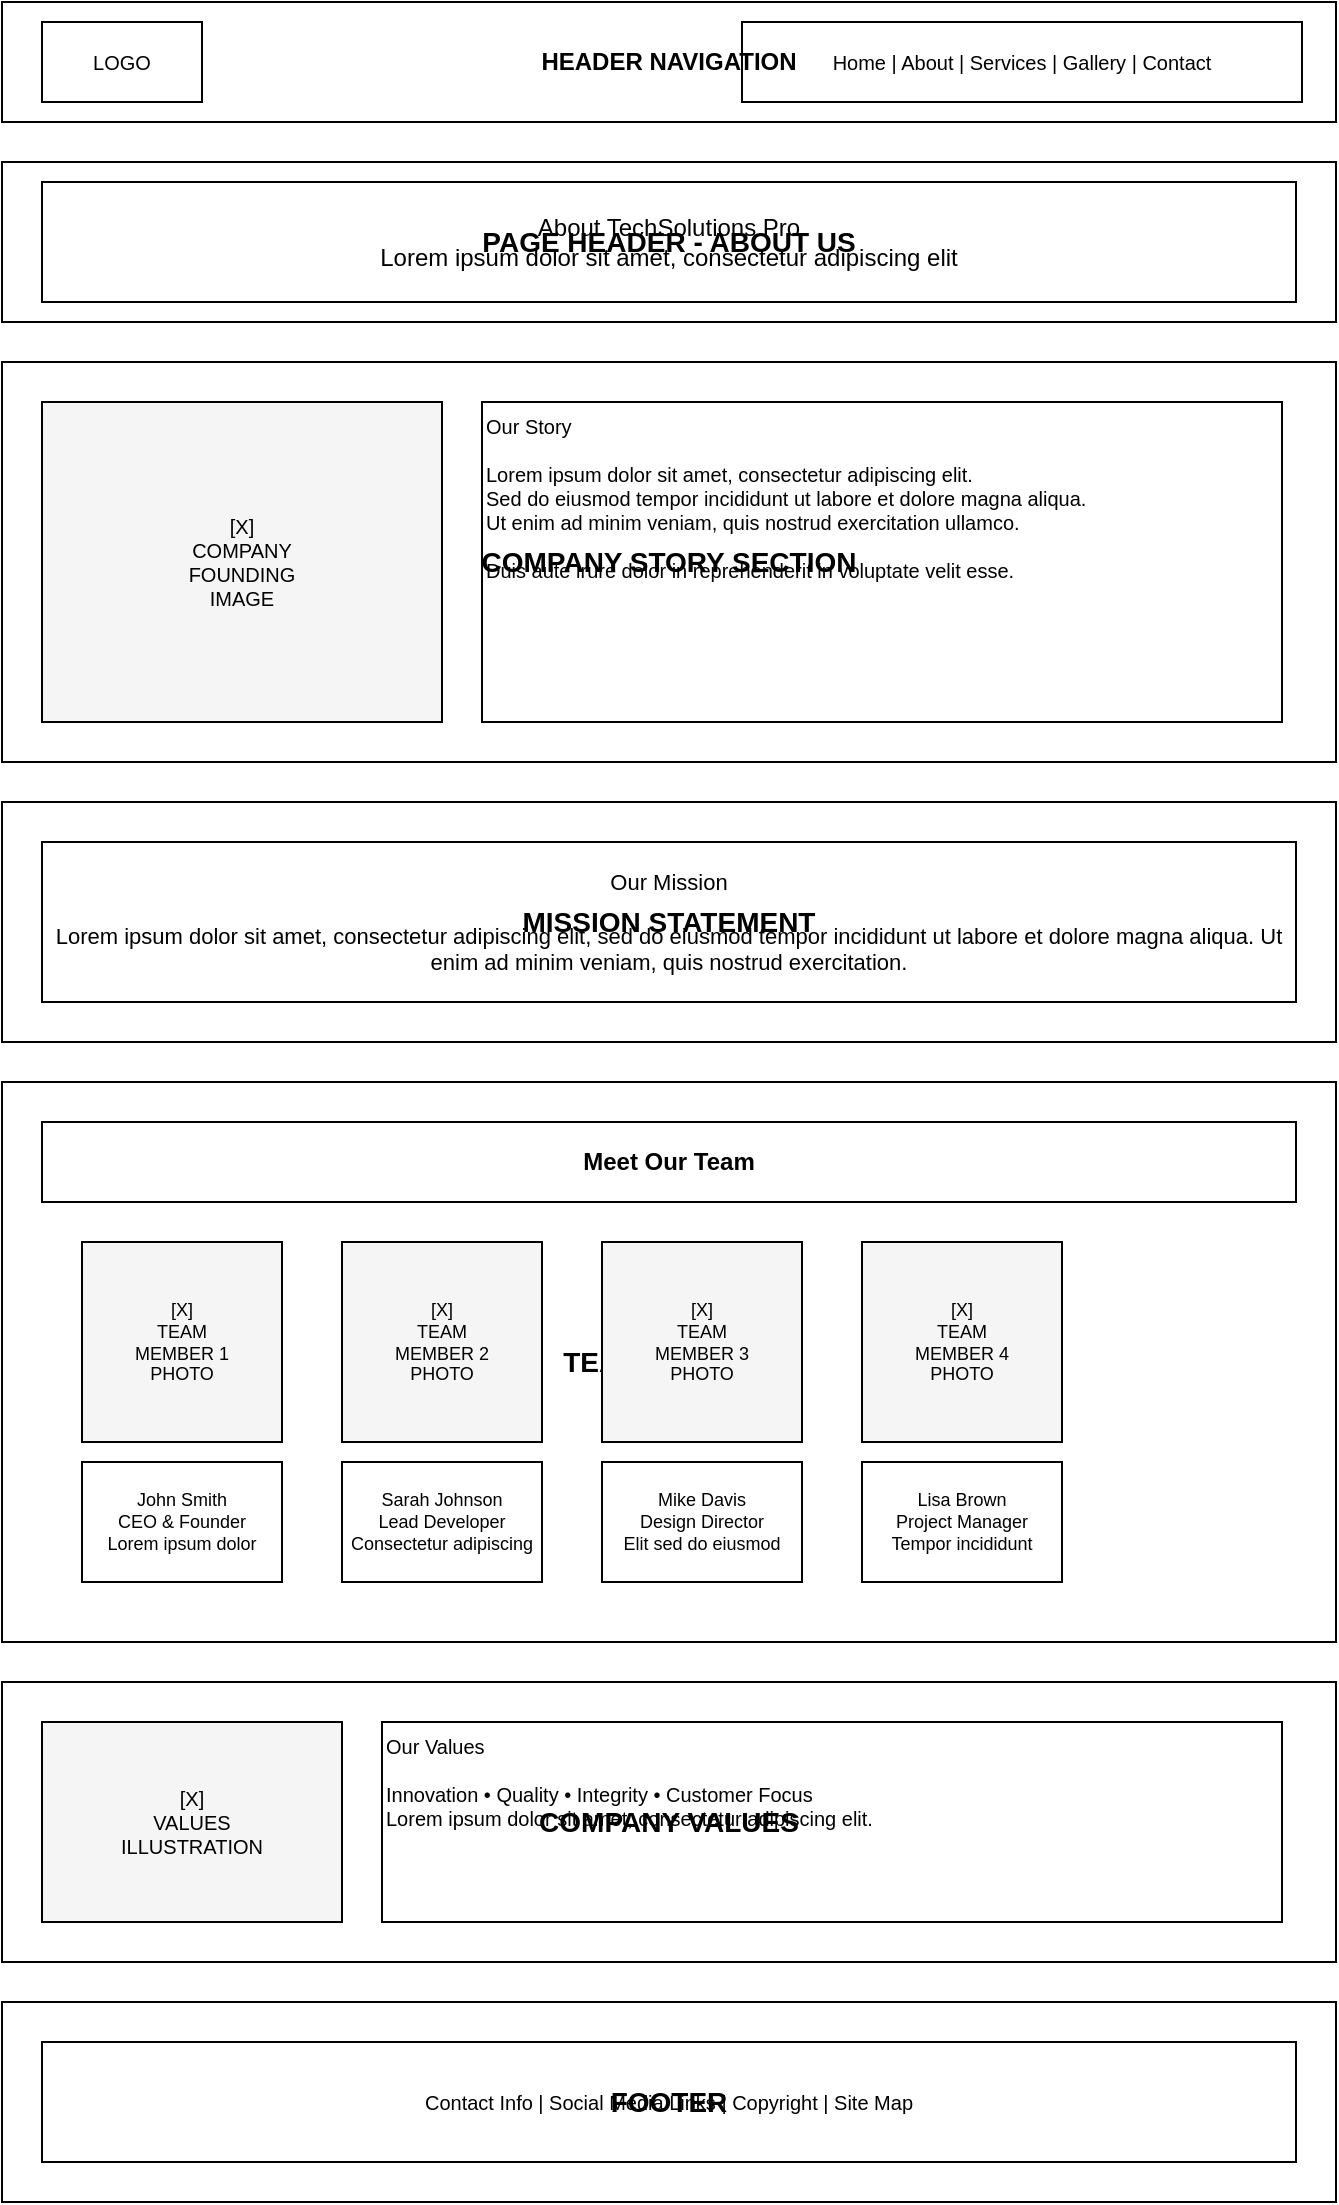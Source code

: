 <mxfile version="22.0.3">
  <diagram name="About Page Wireframe" id="about-page">
    <mxGraphModel dx="1422" dy="794" grid="1" gridSize="10" guides="1" tooltips="1" connect="1" arrows="1" fold="1" page="1" pageScale="1" pageWidth="827" pageHeight="1169" math="0" shadow="0">
      <root>
        <mxCell id="0"/>
        <mxCell id="1" parent="0"/>
        
        <!-- Header Navigation -->
        <mxCell id="header-about" value="HEADER NAVIGATION" style="rounded=0;whiteSpace=wrap;html=1;fillColor=none;strokeColor=#000000;fontFamily=Arial;fontSize=12;fontStyle=1;align=center;" vertex="1" parent="1">
          <mxGeometry x="80" y="40" width="667" height="60" as="geometry"/>
        </mxCell>
        <mxCell id="logo-about" value="LOGO" style="rounded=0;whiteSpace=wrap;html=1;fillColor=none;strokeColor=#000000;fontFamily=Arial;fontSize=10;align=center;" vertex="1" parent="1">
          <mxGeometry x="100" y="50" width="80" height="40" as="geometry"/>
        </mxCell>
        <mxCell id="nav-about" value="Home | About | Services | Gallery | Contact" style="rounded=0;whiteSpace=wrap;html=1;fillColor=none;strokeColor=#000000;fontFamily=Arial;fontSize=10;align=center;" vertex="1" parent="1">
          <mxGeometry x="450" y="50" width="280" height="40" as="geometry"/>
        </mxCell>
        
        <!-- Page Header -->
        <mxCell id="page-header" value="PAGE HEADER - ABOUT US" style="rounded=0;whiteSpace=wrap;html=1;fillColor=none;strokeColor=#000000;fontFamily=Arial;fontSize=14;fontStyle=1;align=center;" vertex="1" parent="1">
          <mxGeometry x="80" y="120" width="667" height="80" as="geometry"/>
        </mxCell>
        <mxCell id="page-title" value="About TechSolutions Pro&#10;Lorem ipsum dolor sit amet, consectetur adipiscing elit" style="rounded=0;whiteSpace=wrap;html=1;fillColor=none;strokeColor=#000000;fontFamily=Arial;fontSize=12;align=center;" vertex="1" parent="1">
          <mxGeometry x="100" y="130" width="627" height="60" as="geometry"/>
        </mxCell>
        
        <!-- Company Story Section -->
        <mxCell id="story-section" value="COMPANY STORY SECTION" style="rounded=0;whiteSpace=wrap;html=1;fillColor=none;strokeColor=#000000;fontFamily=Arial;fontSize=14;fontStyle=1;align=center;" vertex="1" parent="1">
          <mxGeometry x="80" y="220" width="667" height="200" as="geometry"/>
        </mxCell>
        <mxCell id="story-image" value="[X]&#10;COMPANY&#10;FOUNDING&#10;IMAGE" style="rounded=0;whiteSpace=wrap;html=1;fillColor=#f5f5f5;strokeColor=#000000;fontFamily=Arial;fontSize=10;align=center;" vertex="1" parent="1">
          <mxGeometry x="100" y="240" width="200" height="160" as="geometry"/>
        </mxCell>
        <mxCell id="story-text" value="Our Story&#10;&#10;Lorem ipsum dolor sit amet, consectetur adipiscing elit.&#10;Sed do eiusmod tempor incididunt ut labore et dolore magna aliqua.&#10;Ut enim ad minim veniam, quis nostrud exercitation ullamco.&#10;&#10;Duis aute irure dolor in reprehenderit in voluptate velit esse." style="rounded=0;whiteSpace=wrap;html=1;fillColor=none;strokeColor=#000000;fontFamily=Arial;fontSize=10;align=left;verticalAlign=top;" vertex="1" parent="1">
          <mxGeometry x="320" y="240" width="400" height="160" as="geometry"/>
        </mxCell>
        
        <!-- Mission Statement -->
        <mxCell id="mission-section" value="MISSION STATEMENT" style="rounded=0;whiteSpace=wrap;html=1;fillColor=none;strokeColor=#000000;fontFamily=Arial;fontSize=14;fontStyle=1;align=center;" vertex="1" parent="1">
          <mxGeometry x="80" y="440" width="667" height="120" as="geometry"/>
        </mxCell>
        <mxCell id="mission-text" value="Our Mission&#10;&#10;Lorem ipsum dolor sit amet, consectetur adipiscing elit, sed do eiusmod tempor incididunt ut labore et dolore magna aliqua. Ut enim ad minim veniam, quis nostrud exercitation." style="rounded=0;whiteSpace=wrap;html=1;fillColor=none;strokeColor=#000000;fontFamily=Arial;fontSize=11;align=center;verticalAlign=middle;" vertex="1" parent="1">
          <mxGeometry x="100" y="460" width="627" height="80" as="geometry"/>
        </mxCell>
        
        <!-- Team Section -->
        <mxCell id="team-section" value="TEAM SECTION" style="rounded=0;whiteSpace=wrap;html=1;fillColor=none;strokeColor=#000000;fontFamily=Arial;fontSize=14;fontStyle=1;align=center;" vertex="1" parent="1">
          <mxGeometry x="80" y="580" width="667" height="280" as="geometry"/>
        </mxCell>
        <mxCell id="team-title" value="Meet Our Team" style="rounded=0;whiteSpace=wrap;html=1;fillColor=none;strokeColor=#000000;fontFamily=Arial;fontSize=12;fontStyle=1;align=center;" vertex="1" parent="1">
          <mxGeometry x="100" y="600" width="627" height="40" as="geometry"/>
        </mxCell>
        <mxCell id="team-member-1" value="[X]&#10;TEAM&#10;MEMBER 1&#10;PHOTO" style="rounded=0;whiteSpace=wrap;html=1;fillColor=#f5f5f5;strokeColor=#000000;fontFamily=Arial;fontSize=9;align=center;" vertex="1" parent="1">
          <mxGeometry x="120" y="660" width="100" height="100" as="geometry"/>
        </mxCell>
        <mxCell id="team-member-1-info" value="John Smith&#10;CEO &amp; Founder&#10;Lorem ipsum dolor" style="rounded=0;whiteSpace=wrap;html=1;fillColor=none;strokeColor=#000000;fontFamily=Arial;fontSize=9;align=center;" vertex="1" parent="1">
          <mxGeometry x="120" y="770" width="100" height="60" as="geometry"/>
        </mxCell>
        <mxCell id="team-member-2" value="[X]&#10;TEAM&#10;MEMBER 2&#10;PHOTO" style="rounded=0;whiteSpace=wrap;html=1;fillColor=#f5f5f5;strokeColor=#000000;fontFamily=Arial;fontSize=9;align=center;" vertex="1" parent="1">
          <mxGeometry x="250" y="660" width="100" height="100" as="geometry"/>
        </mxCell>
        <mxCell id="team-member-2-info" value="Sarah Johnson&#10;Lead Developer&#10;Consectetur adipiscing" style="rounded=0;whiteSpace=wrap;html=1;fillColor=none;strokeColor=#000000;fontFamily=Arial;fontSize=9;align=center;" vertex="1" parent="1">
          <mxGeometry x="250" y="770" width="100" height="60" as="geometry"/>
        </mxCell>
        <mxCell id="team-member-3" value="[X]&#10;TEAM&#10;MEMBER 3&#10;PHOTO" style="rounded=0;whiteSpace=wrap;html=1;fillColor=#f5f5f5;strokeColor=#000000;fontFamily=Arial;fontSize=9;align=center;" vertex="1" parent="1">
          <mxGeometry x="380" y="660" width="100" height="100" as="geometry"/>
        </mxCell>
        <mxCell id="team-member-3-info" value="Mike Davis&#10;Design Director&#10;Elit sed do eiusmod" style="rounded=0;whiteSpace=wrap;html=1;fillColor=none;strokeColor=#000000;fontFamily=Arial;fontSize=9;align=center;" vertex="1" parent="1">
          <mxGeometry x="380" y="770" width="100" height="60" as="geometry"/>
        </mxCell>
        <mxCell id="team-member-4" value="[X]&#10;TEAM&#10;MEMBER 4&#10;PHOTO" style="rounded=0;whiteSpace=wrap;html=1;fillColor=#f5f5f5;strokeColor=#000000;fontFamily=Arial;fontSize=9;align=center;" vertex="1" parent="1">
          <mxGeometry x="510" y="660" width="100" height="100" as="geometry"/>
        </mxCell>
        <mxCell id="team-member-4-info" value="Lisa Brown&#10;Project Manager&#10;Tempor incididunt" style="rounded=0;whiteSpace=wrap;html=1;fillColor=none;strokeColor=#000000;fontFamily=Arial;fontSize=9;align=center;" vertex="1" parent="1">
          <mxGeometry x="510" y="770" width="100" height="60" as="geometry"/>
        </mxCell>
        
        <!-- Values Section -->
        <mxCell id="values-section" value="COMPANY VALUES" style="rounded=0;whiteSpace=wrap;html=1;fillColor=none;strokeColor=#000000;fontFamily=Arial;fontSize=14;fontStyle=1;align=center;" vertex="1" parent="1">
          <mxGeometry x="80" y="880" width="667" height="140" as="geometry"/>
        </mxCell>
        <mxCell id="values-image" value="[X]&#10;VALUES&#10;ILLUSTRATION" style="rounded=0;whiteSpace=wrap;html=1;fillColor=#f5f5f5;strokeColor=#000000;fontFamily=Arial;fontSize=10;align=center;" vertex="1" parent="1">
          <mxGeometry x="100" y="900" width="150" height="100" as="geometry"/>
        </mxCell>
        <mxCell id="values-text" value="Our Values&#10;&#10;Innovation • Quality • Integrity • Customer Focus&#10;Lorem ipsum dolor sit amet, consectetur adipiscing elit." style="rounded=0;whiteSpace=wrap;html=1;fillColor=none;strokeColor=#000000;fontFamily=Arial;fontSize=10;align=left;verticalAlign=top;" vertex="1" parent="1">
          <mxGeometry x="270" y="900" width="450" height="100" as="geometry"/>
        </mxCell>
        
        <!-- Footer -->
        <mxCell id="footer-about" value="FOOTER" style="rounded=0;whiteSpace=wrap;html=1;fillColor=none;strokeColor=#000000;fontFamily=Arial;fontSize=14;fontStyle=1;align=center;" vertex="1" parent="1">
          <mxGeometry x="80" y="1040" width="667" height="100" as="geometry"/>
        </mxCell>
        <mxCell id="footer-content-about" value="Contact Info | Social Media Links | Copyright | Site Map" style="rounded=0;whiteSpace=wrap;html=1;fillColor=none;strokeColor=#000000;fontFamily=Arial;fontSize=10;align=center;" vertex="1" parent="1">
          <mxGeometry x="100" y="1060" width="627" height="60" as="geometry"/>
        </mxCell>
      </root>
    </mxGraphModel>
  </diagram>
</mxfile>